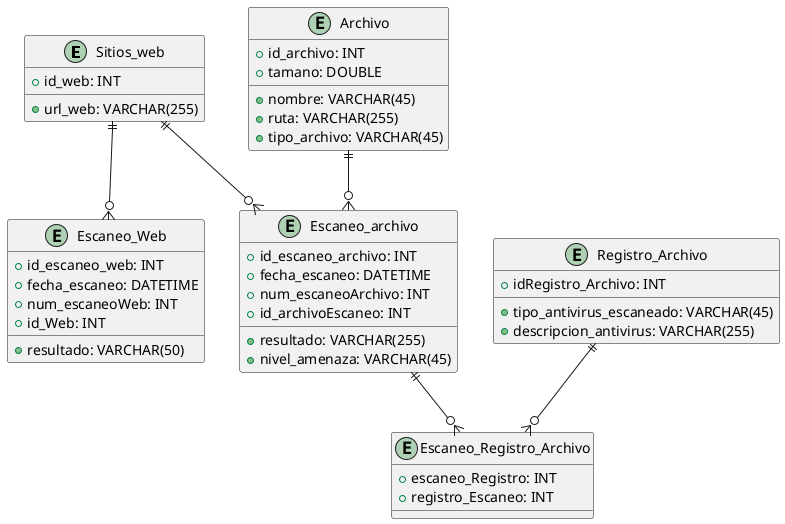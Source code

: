 @startuml
entity Sitios_web {
  + id_web: INT
  + url_web: VARCHAR(255)
}
 
entity Escaneo_Web {
  + id_escaneo_web: INT
  + fecha_escaneo: DATETIME
  + resultado: VARCHAR(50)
  + num_escaneoWeb: INT
  + id_Web: INT
}
 
entity Archivo {
  + id_archivo: INT
  + nombre: VARCHAR(45)
  + ruta: VARCHAR(255)
  + tamano: DOUBLE
  + tipo_archivo: VARCHAR(45)
}
 
entity Escaneo_archivo {
  + id_escaneo_archivo: INT
  + fecha_escaneo: DATETIME
  + resultado: VARCHAR(255)
  + nivel_amenaza: VARCHAR(45)
  + num_escaneoArchivo: INT
  + id_archivoEscaneo: INT
}
 
entity Registro_Archivo {
  + idRegistro_Archivo: INT
  + tipo_antivirus_escaneado: VARCHAR(45)
  + descripcion_antivirus: VARCHAR(255)
}
 
entity Escaneo_Registro_Archivo {
  + escaneo_Registro: INT
  + registro_Escaneo: INT
}
 
Sitios_web ||--o{ Escaneo_Web
Sitios_web ||--o{ Escaneo_archivo
Archivo ||--o{ Escaneo_archivo
Registro_Archivo ||--o{ Escaneo_Registro_Archivo
Escaneo_archivo ||--o{ Escaneo_Registro_Archivo
@enduml
